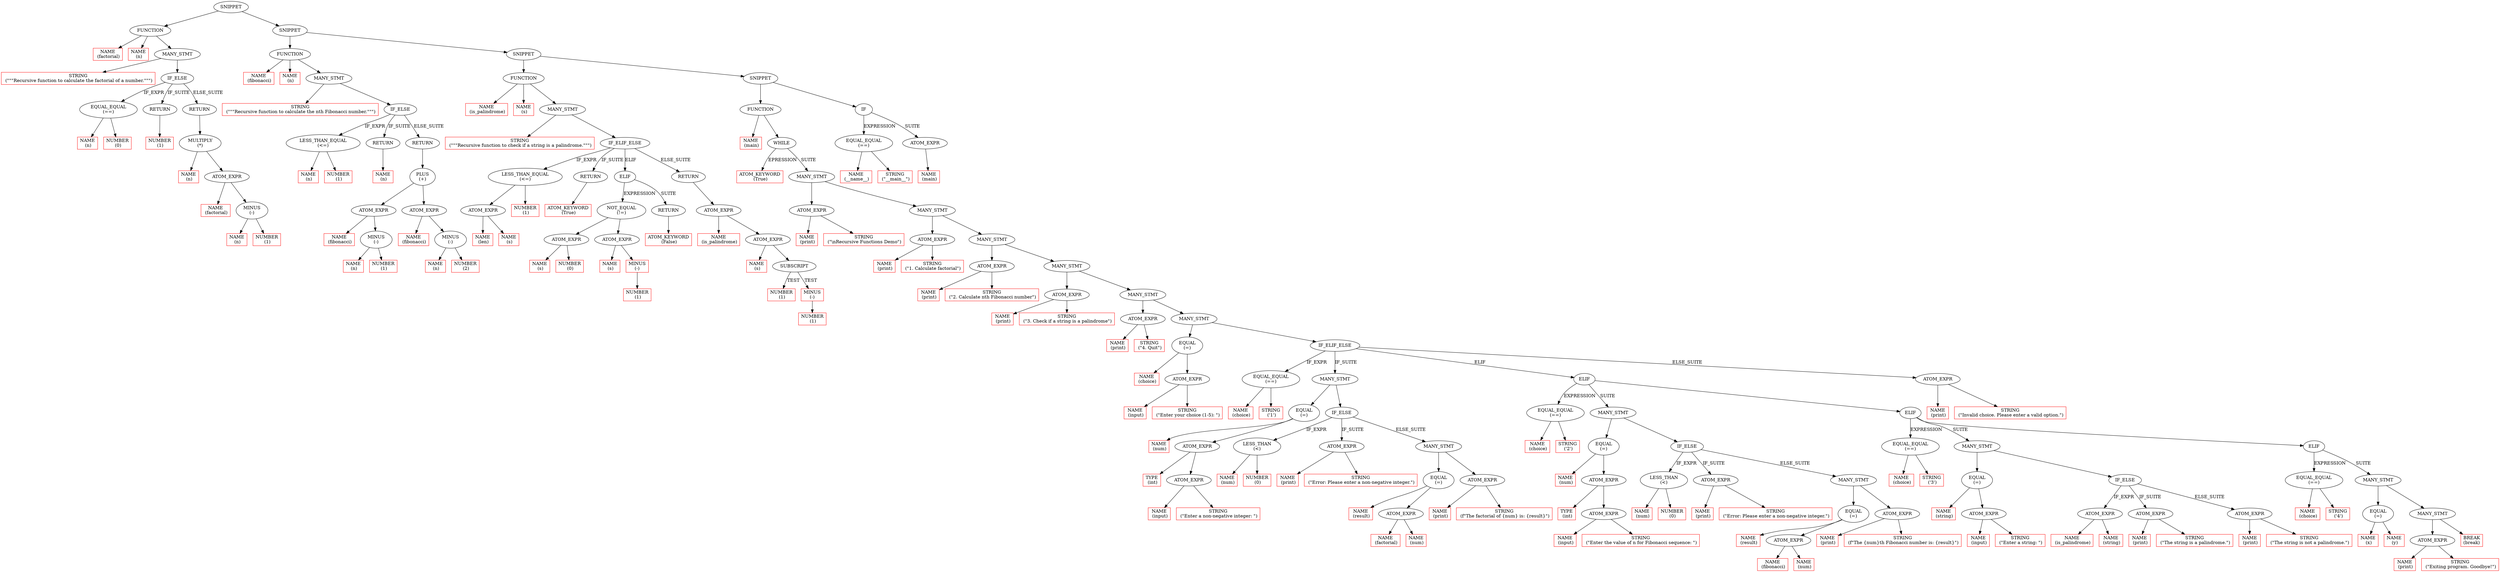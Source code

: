 digraph ASTVisual {
 ordering = out ;
10 [ label="NAME
 (n)", color = "red", shape="box"]
20 [ label="STRING
 (\"\"\"Recursive function to calculate the factorial of a number.\"\"\")", color = "red", shape="box"]
30 [ label="NAME
 (n)", color = "red", shape="box"]
40 [ label="EQUAL_EQUAL
(==)"]
50 [ label="NUMBER
 (0)", color = "red", shape="box"]
60 [ label="NUMBER
 (1)", color = "red", shape="box"]
70 [ label="RETURN"]
80 [ label="NAME
 (n)", color = "red", shape="box"]
90 [ label="MULTIPLY
(*)"]
100 [ label="NAME
 (factorial)", color = "red", shape="box"]
110 [ label="NAME
 (n)", color = "red", shape="box"]
120 [ label="NUMBER
 (1)", color = "red", shape="box"]
130 [ label="MINUS
(-)"]
140 [ label="ATOM_EXPR"]
150 [ label="RETURN"]
160 [ label="IF_ELSE"]
170 [ label="MANY_STMT"]
180 [ label="FUNCTION"]
190 [ label="NAME
 (factorial)", color = "red", shape="box"]
200 [ label="NAME
 (n)", color = "red", shape="box"]
210 [ label="STRING
 (\"\"\"Recursive function to calculate the nth Fibonacci number.\"\"\")", color = "red", shape="box"]
220 [ label="NAME
 (n)", color = "red", shape="box"]
230 [ label="LESS_THAN_EQUAL
(<=)"]
240 [ label="NUMBER
 (1)", color = "red", shape="box"]
250 [ label="NAME
 (n)", color = "red", shape="box"]
260 [ label="RETURN"]
270 [ label="NAME
 (fibonacci)", color = "red", shape="box"]
280 [ label="NAME
 (n)", color = "red", shape="box"]
290 [ label="NUMBER
 (1)", color = "red", shape="box"]
300 [ label="MINUS
(-)"]
310 [ label="ATOM_EXPR"]
320 [ label="NAME
 (fibonacci)", color = "red", shape="box"]
330 [ label="NAME
 (n)", color = "red", shape="box"]
340 [ label="NUMBER
 (2)", color = "red", shape="box"]
350 [ label="MINUS
(-)"]
360 [ label="ATOM_EXPR"]
370 [ label="PLUS
(+)"]
380 [ label="RETURN"]
390 [ label="IF_ELSE"]
400 [ label="MANY_STMT"]
410 [ label="FUNCTION"]
420 [ label="NAME
 (fibonacci)", color = "red", shape="box"]
430 [ label="NAME
 (s)", color = "red", shape="box"]
440 [ label="STRING
 (\"\"\"Recursive function to check if a string is a palindrome.\"\"\")", color = "red", shape="box"]
450 [ label="NAME
 (len)", color = "red", shape="box"]
460 [ label="NAME
 (s)", color = "red", shape="box"]
470 [ label="ATOM_EXPR"]
480 [ label="LESS_THAN_EQUAL
(<=)"]
490 [ label="NUMBER
 (1)", color = "red", shape="box"]
500 [ label="ATOM_KEYWORD
 (True)", color = "red", shape="box"]
510 [ label="RETURN"]
520 [ label="NAME
 (s)", color = "red", shape="box"]
530 [ label="NUMBER
 (0)", color = "red", shape="box"]
540 [ label="ATOM_EXPR"]
550 [ label="NOT_EQUAL
(!=)"]
560 [ label="NAME
 (s)", color = "red", shape="box"]
570 [ label="MINUS
(-)", color = "red", shape="box"]
580 [ label="NUMBER
 (1)", color = "red", shape="box"]
590 [ label="ATOM_EXPR"]
600 [ label="ATOM_KEYWORD
 (False)", color = "red", shape="box"]
610 [ label="RETURN"]
620 [ label="ELIF"]
630 [ label="NAME
 (is_palindrome)", color = "red", shape="box"]
640 [ label="NAME
 (s)", color = "red", shape="box"]
650 [ label="NUMBER
 (1)", color = "red", shape="box"]
660 [ label="MINUS
(-)", color = "red", shape="box"]
670 [ label="NUMBER
 (1)", color = "red", shape="box"]
680 [ label="SUBSCRIPT"]
690 [ label="ATOM_EXPR"]
700 [ label="ATOM_EXPR"]
710 [ label="RETURN"]
720 [ label="IF_ELIF_ELSE"]
730 [ label="MANY_STMT"]
740 [ label="FUNCTION"]
750 [ label="NAME
 (is_palindrome)", color = "red", shape="box"]
760 [ label="ATOM_KEYWORD
 (True)", color = "red", shape="box"]
770 [ label="NAME
 (print)", color = "red", shape="box"]
780 [ label="STRING
 (\"\\nRecursive Functions Demo\")", color = "red", shape="box"]
790 [ label="ATOM_EXPR"]
800 [ label="NAME
 (print)", color = "red", shape="box"]
810 [ label="STRING
 (\"1. Calculate factorial\")", color = "red", shape="box"]
820 [ label="ATOM_EXPR"]
830 [ label="NAME
 (print)", color = "red", shape="box"]
840 [ label="STRING
 (\"2. Calculate nth Fibonacci number\")", color = "red", shape="box"]
850 [ label="ATOM_EXPR"]
860 [ label="NAME
 (print)", color = "red", shape="box"]
870 [ label="STRING
 (\"3. Check if a string is a palindrome\")", color = "red", shape="box"]
880 [ label="ATOM_EXPR"]
890 [ label="NAME
 (print)", color = "red", shape="box"]
900 [ label="STRING
 (\"4. Quit\")", color = "red", shape="box"]
910 [ label="ATOM_EXPR"]
920 [ label="NAME
 (choice)", color = "red", shape="box"]
930 [ label="NAME
 (input)", color = "red", shape="box"]
940 [ label="STRING
 (\"Enter your choice (1-5): \")", color = "red", shape="box"]
950 [ label="ATOM_EXPR"]
960 [ label="EQUAL
(=)"]
970 [ label="NAME
 (choice)", color = "red", shape="box"]
980 [ label="EQUAL_EQUAL
(==)"]
990 [ label="STRING
 ('1')", color = "red", shape="box"]
1000 [ label="NAME
 (num)", color = "red", shape="box"]
1010 [ label="TYPE
 (int)", color = "red", shape="box"]
1020 [ label="NAME
 (input)", color = "red", shape="box"]
1030 [ label="STRING
 (\"Enter a non-negative integer: \")", color = "red", shape="box"]
1040 [ label="ATOM_EXPR"]
1050 [ label="ATOM_EXPR"]
1060 [ label="EQUAL
(=)"]
1070 [ label="NAME
 (num)", color = "red", shape="box"]
1080 [ label="LESS_THAN
(<)"]
1090 [ label="NUMBER
 (0)", color = "red", shape="box"]
1100 [ label="NAME
 (print)", color = "red", shape="box"]
1110 [ label="STRING
 (\"Error: Please enter a non-negative integer.\")", color = "red", shape="box"]
1120 [ label="ATOM_EXPR"]
1130 [ label="NAME
 (result)", color = "red", shape="box"]
1140 [ label="NAME
 (factorial)", color = "red", shape="box"]
1150 [ label="NAME
 (num)", color = "red", shape="box"]
1160 [ label="ATOM_EXPR"]
1170 [ label="EQUAL
(=)"]
1180 [ label="NAME
 (print)", color = "red", shape="box"]
1190 [ label="STRING
 (f\"The factorial of {num} is: {result}\")", color = "red", shape="box"]
1200 [ label="ATOM_EXPR"]
1210 [ label="MANY_STMT"]
1220 [ label="IF_ELSE"]
1230 [ label="MANY_STMT"]
1240 [ label="NAME
 (choice)", color = "red", shape="box"]
1250 [ label="EQUAL_EQUAL
(==)"]
1260 [ label="STRING
 ('2')", color = "red", shape="box"]
1270 [ label="NAME
 (num)", color = "red", shape="box"]
1280 [ label="TYPE
 (int)", color = "red", shape="box"]
1290 [ label="NAME
 (input)", color = "red", shape="box"]
1300 [ label="STRING
 (\"Enter the value of n for Fibonacci sequence: \")", color = "red", shape="box"]
1310 [ label="ATOM_EXPR"]
1320 [ label="ATOM_EXPR"]
1330 [ label="EQUAL
(=)"]
1340 [ label="NAME
 (num)", color = "red", shape="box"]
1350 [ label="LESS_THAN
(<)"]
1360 [ label="NUMBER
 (0)", color = "red", shape="box"]
1370 [ label="NAME
 (print)", color = "red", shape="box"]
1380 [ label="STRING
 (\"Error: Please enter a non-negative integer.\")", color = "red", shape="box"]
1390 [ label="ATOM_EXPR"]
1400 [ label="NAME
 (result)", color = "red", shape="box"]
1410 [ label="NAME
 (fibonacci)", color = "red", shape="box"]
1420 [ label="NAME
 (num)", color = "red", shape="box"]
1430 [ label="ATOM_EXPR"]
1440 [ label="EQUAL
(=)"]
1450 [ label="NAME
 (print)", color = "red", shape="box"]
1460 [ label="STRING
 (f\"The {num}th Fibonacci number is: {result}\")", color = "red", shape="box"]
1470 [ label="ATOM_EXPR"]
1480 [ label="MANY_STMT"]
1490 [ label="IF_ELSE"]
1500 [ label="MANY_STMT"]
1510 [ label="NAME
 (choice)", color = "red", shape="box"]
1520 [ label="EQUAL_EQUAL
(==)"]
1530 [ label="STRING
 ('3')", color = "red", shape="box"]
1540 [ label="NAME
 (string)", color = "red", shape="box"]
1550 [ label="NAME
 (input)", color = "red", shape="box"]
1560 [ label="STRING
 (\"Enter a string: \")", color = "red", shape="box"]
1570 [ label="ATOM_EXPR"]
1580 [ label="EQUAL
(=)"]
1590 [ label="NAME
 (is_palindrome)", color = "red", shape="box"]
1600 [ label="NAME
 (string)", color = "red", shape="box"]
1610 [ label="ATOM_EXPR"]
1620 [ label="NAME
 (print)", color = "red", shape="box"]
1630 [ label="STRING
 (\"The string is a palindrome.\")", color = "red", shape="box"]
1640 [ label="ATOM_EXPR"]
1650 [ label="NAME
 (print)", color = "red", shape="box"]
1660 [ label="STRING
 (\"The string is not a palindrome.\")", color = "red", shape="box"]
1670 [ label="ATOM_EXPR"]
1680 [ label="IF_ELSE"]
1690 [ label="MANY_STMT"]
1700 [ label="NAME
 (choice)", color = "red", shape="box"]
1710 [ label="EQUAL_EQUAL
(==)"]
1720 [ label="STRING
 ('4')", color = "red", shape="box"]
1730 [ label="NAME
 (x)", color = "red", shape="box"]
1740 [ label="NAME
 (y)", color = "red", shape="box"]
1750 [ label="EQUAL
(=)"]
1760 [ label="NAME
 (print)", color = "red", shape="box"]
1770 [ label="STRING
 (\"Exiting program. Goodbye!\")", color = "red", shape="box"]
1780 [ label="ATOM_EXPR"]
1790 [ label="BREAK
(break)", color = "red", shape="box"]
1800 [ label="MANY_STMT"]
1810 [ label="MANY_STMT"]
1820 [ label="ELIF"]
1830 [ label="ELIF"]
1840 [ label="ELIF"]
1850 [ label="NAME
 (print)", color = "red", shape="box"]
1860 [ label="STRING
 (\"Invalid choice. Please enter a valid option.\")", color = "red", shape="box"]
1870 [ label="ATOM_EXPR"]
1880 [ label="IF_ELIF_ELSE"]
1890 [ label="MANY_STMT"]
1900 [ label="MANY_STMT"]
1910 [ label="MANY_STMT"]
1920 [ label="MANY_STMT"]
1930 [ label="MANY_STMT"]
1940 [ label="MANY_STMT"]
1950 [ label="WHILE"]
1960 [ label="FUNCTION"]
1970 [ label="NAME
 (main)", color = "red", shape="box"]
1980 [ label="NAME
 (__name__)", color = "red", shape="box"]
1990 [ label="EQUAL_EQUAL
(==)"]
2000 [ label="STRING
 (\"__main__\")", color = "red", shape="box"]
2010 [ label="NAME
 (main)", color = "red", shape="box"]
2030 [ label="ATOM_EXPR"]
2040 [ label="IF"]
2050 [ label="SNIPPET"]
2060 [ label="SNIPPET"]
2070 [ label="SNIPPET"]
2080 [ label="SNIPPET"]
40 -> 30[ label=""]
40 -> 50[ label=""]
70 -> 60[ label=""]
130 -> 110[ label=""]
130 -> 120[ label=""]
140 -> 100[ label=""]
140 -> 130[ label=""]
90 -> 80[ label=""]
90 -> 140[ label=""]
150 -> 90[ label=""]
160 -> 40[ label="IF_EXPR"]
160 -> 70[ label="IF_SUITE"]
160 -> 150[ label="ELSE_SUITE"]
170 -> 20[ label=""]
170 -> 160[ label=""]
180 -> 190[ label=""]
180 -> 10[ label=""]
180 -> 170[ label=""]
230 -> 220[ label=""]
230 -> 240[ label=""]
260 -> 250[ label=""]
300 -> 280[ label=""]
300 -> 290[ label=""]
310 -> 270[ label=""]
310 -> 300[ label=""]
350 -> 330[ label=""]
350 -> 340[ label=""]
360 -> 320[ label=""]
360 -> 350[ label=""]
370 -> 310[ label=""]
370 -> 360[ label=""]
380 -> 370[ label=""]
390 -> 230[ label="IF_EXPR"]
390 -> 260[ label="IF_SUITE"]
390 -> 380[ label="ELSE_SUITE"]
400 -> 210[ label=""]
400 -> 390[ label=""]
410 -> 420[ label=""]
410 -> 200[ label=""]
410 -> 400[ label=""]
470 -> 450[ label=""]
470 -> 460[ label=""]
480 -> 470[ label=""]
480 -> 490[ label=""]
510 -> 500[ label=""]
540 -> 520[ label=""]
540 -> 530[ label=""]
570 -> 580[ label=""]
590 -> 560[ label=""]
590 -> 570[ label=""]
550 -> 540[ label=""]
550 -> 590[ label=""]
610 -> 600[ label=""]
620 -> 550[ label="EXPRESSION"]
620 -> 610[ label="SUITE"]
660 -> 670[ label=""]
680 -> 650[ label="TEST"]
680 -> 660[ label="TEST"]
690 -> 640[ label=""]
690 -> 680[ label=""]
700 -> 630[ label=""]
700 -> 690[ label=""]
710 -> 700[ label=""]
720 -> 480[ label="IF_EXPR"]
720 -> 510[ label="IF_SUITE"]
720 -> 620[ label="ELIF"]
720 -> 710[ label="ELSE_SUITE"]
730 -> 440[ label=""]
730 -> 720[ label=""]
740 -> 750[ label=""]
740 -> 430[ label=""]
740 -> 730[ label=""]
790 -> 770[ label=""]
790 -> 780[ label=""]
820 -> 800[ label=""]
820 -> 810[ label=""]
850 -> 830[ label=""]
850 -> 840[ label=""]
880 -> 860[ label=""]
880 -> 870[ label=""]
910 -> 890[ label=""]
910 -> 900[ label=""]
950 -> 930[ label=""]
950 -> 940[ label=""]
960 -> 920[ label=""]
960 -> 950[ label=""]
980 -> 970[ label=""]
980 -> 990[ label=""]
1040 -> 1020[ label=""]
1040 -> 1030[ label=""]
1050 -> 1010[ label=""]
1050 -> 1040[ label=""]
1060 -> 1000[ label=""]
1060 -> 1050[ label=""]
1080 -> 1070[ label=""]
1080 -> 1090[ label=""]
1120 -> 1100[ label=""]
1120 -> 1110[ label=""]
1160 -> 1140[ label=""]
1160 -> 1150[ label=""]
1170 -> 1130[ label=""]
1170 -> 1160[ label=""]
1200 -> 1180[ label=""]
1200 -> 1190[ label=""]
1210 -> 1170[ label=""]
1210 -> 1200[ label=""]
1220 -> 1080[ label="IF_EXPR"]
1220 -> 1120[ label="IF_SUITE"]
1220 -> 1210[ label="ELSE_SUITE"]
1230 -> 1060[ label=""]
1230 -> 1220[ label=""]
1250 -> 1240[ label=""]
1250 -> 1260[ label=""]
1310 -> 1290[ label=""]
1310 -> 1300[ label=""]
1320 -> 1280[ label=""]
1320 -> 1310[ label=""]
1330 -> 1270[ label=""]
1330 -> 1320[ label=""]
1350 -> 1340[ label=""]
1350 -> 1360[ label=""]
1390 -> 1370[ label=""]
1390 -> 1380[ label=""]
1430 -> 1410[ label=""]
1430 -> 1420[ label=""]
1440 -> 1400[ label=""]
1440 -> 1430[ label=""]
1470 -> 1450[ label=""]
1470 -> 1460[ label=""]
1480 -> 1440[ label=""]
1480 -> 1470[ label=""]
1490 -> 1350[ label="IF_EXPR"]
1490 -> 1390[ label="IF_SUITE"]
1490 -> 1480[ label="ELSE_SUITE"]
1500 -> 1330[ label=""]
1500 -> 1490[ label=""]
1520 -> 1510[ label=""]
1520 -> 1530[ label=""]
1570 -> 1550[ label=""]
1570 -> 1560[ label=""]
1580 -> 1540[ label=""]
1580 -> 1570[ label=""]
1610 -> 1590[ label=""]
1610 -> 1600[ label=""]
1640 -> 1620[ label=""]
1640 -> 1630[ label=""]
1670 -> 1650[ label=""]
1670 -> 1660[ label=""]
1680 -> 1610[ label="IF_EXPR"]
1680 -> 1640[ label="IF_SUITE"]
1680 -> 1670[ label="ELSE_SUITE"]
1690 -> 1580[ label=""]
1690 -> 1680[ label=""]
1710 -> 1700[ label=""]
1710 -> 1720[ label=""]
1750 -> 1730[ label=""]
1750 -> 1740[ label=""]
1780 -> 1760[ label=""]
1780 -> 1770[ label=""]
1800 -> 1780[ label=""]
1800 -> 1790[ label=""]
1810 -> 1750[ label=""]
1810 -> 1800[ label=""]
1820 -> 1710[ label="EXPRESSION"]
1820 -> 1810[ label="SUITE"]
1830 -> 1520[ label="EXPRESSION"]
1830 -> 1690[ label="SUITE"]
1830 -> 1820[ label=""]
1840 -> 1250[ label="EXPRESSION"]
1840 -> 1500[ label="SUITE"]
1840 -> 1830[ label=""]
1870 -> 1850[ label=""]
1870 -> 1860[ label=""]
1880 -> 980[ label="IF_EXPR"]
1880 -> 1230[ label="IF_SUITE"]
1880 -> 1840[ label="ELIF"]
1880 -> 1870[ label="ELSE_SUITE"]
1890 -> 960[ label=""]
1890 -> 1880[ label=""]
1900 -> 910[ label=""]
1900 -> 1890[ label=""]
1910 -> 880[ label=""]
1910 -> 1900[ label=""]
1920 -> 850[ label=""]
1920 -> 1910[ label=""]
1930 -> 820[ label=""]
1930 -> 1920[ label=""]
1940 -> 790[ label=""]
1940 -> 1930[ label=""]
1950 -> 760[ label="EPRESSION"]
1950 -> 1940[ label="SUITE"]
1960 -> 1970[ label=""]
1960 -> 1950[ label=""]
1990 -> 1980[ label=""]
1990 -> 2000[ label=""]
2030 -> 2010[ label=""]
2040 -> 1990[ label="EXPRESSION"]
2040 -> 2030[ label="SUITE"]
2050 -> 1960[ label=""]
2050 -> 2040[ label=""]
2060 -> 740[ label=""]
2060 -> 2050[ label=""]
2070 -> 410[ label=""]
2070 -> 2060[ label=""]
2080 -> 180[ label=""]
2080 -> 2070[ label=""]
  }

